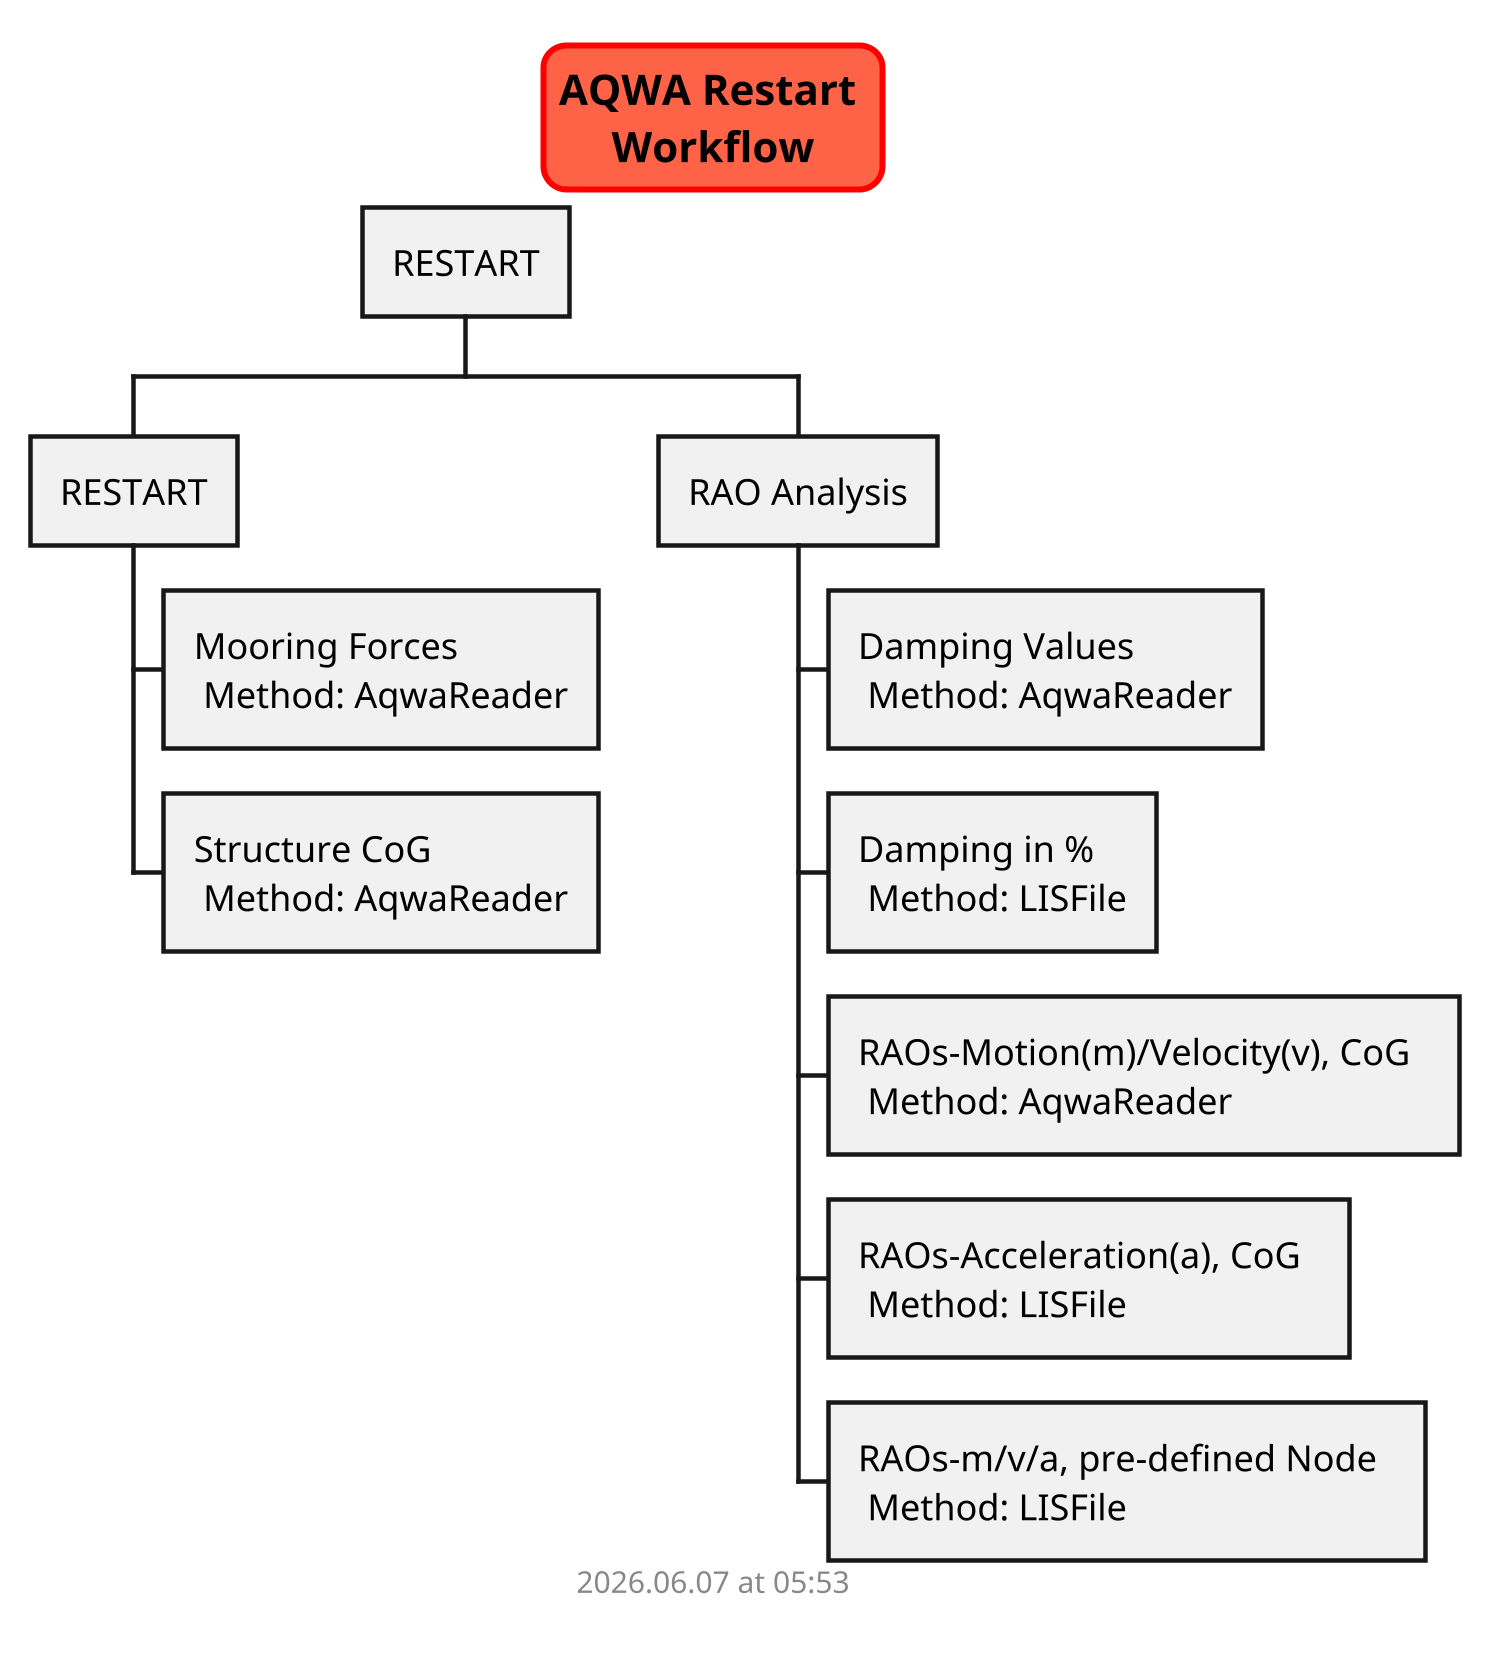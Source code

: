@startwbs aqwa_restart
scale 3
skinparam titleBorderRoundCorner 15
skinparam titleBorderThickness 2
skinparam titleBorderColor red
skinparam titleBackgroundColor Tomato


title AQWA Restart \nWorkflow


* RESTART
    ' note right of RESTART
    '     **(IN PROGRESS)**
    '     Objective: Provide restart options with following
    '     - usage guidelines
    '     - minimum data requirements
    ' end note

** RESTART
*** Mooring Forces \n Method: AqwaReader
*** Structure CoG \n Method: AqwaReader

** RAO Analysis
*** Damping Values  \n Method: AqwaReader
*** Damping in %  \n Method: LISFile
*** RAOs-Motion(m)/Velocity(v), CoG  \n Method: AqwaReader
*** RAOs-Acceleration(a), CoG  \n Method: LISFile
*** RAOs-m/v/a, pre-defined Node  \n Method: LISFile

footer
%date("yyyy.MM.dd' at 'HH:mm")
%filename()
end footer

@endwbs

